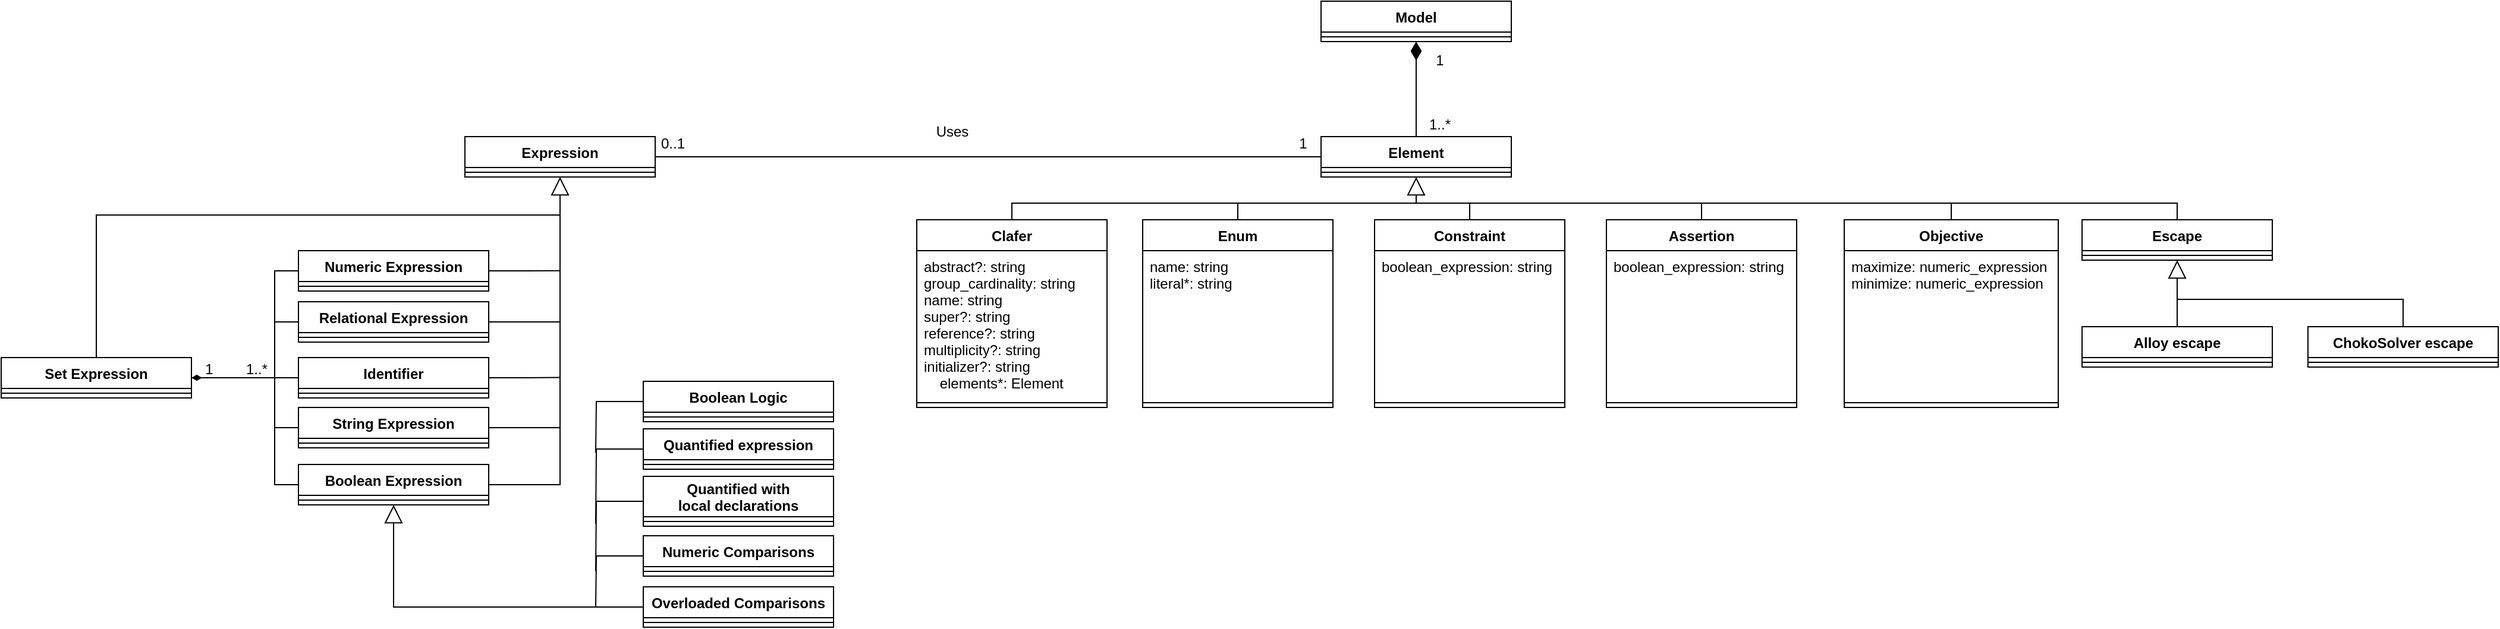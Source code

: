 <mxfile version="13.10.6" type="device"><diagram id="kyI6AQf94sHc3kQXd_hX" name="Page-1"><mxGraphModel dx="3220" dy="1318" grid="1" gridSize="10" guides="1" tooltips="1" connect="1" arrows="1" fold="1" page="1" pageScale="1" pageWidth="850" pageHeight="1100" math="0" shadow="0"><root><mxCell id="0"/><mxCell id="1" parent="0"/><mxCell id="6_1ebL0QXHzbD4ZMl8HH-31" style="edgeStyle=orthogonalEdgeStyle;rounded=0;orthogonalLoop=1;jettySize=auto;html=1;exitX=0.5;exitY=0;exitDx=0;exitDy=0;startSize=6;endArrow=none;endFill=0;endSize=13;" edge="1" parent="1" source="DoPdsjOJZY-5rlzn6Yje-1"><mxGeometry relative="1" as="geometry"><mxPoint x="400" y="450" as="targetPoint"/><Array as="points"><mxPoint x="60" y="450"/></Array></mxGeometry></mxCell><mxCell id="DoPdsjOJZY-5rlzn6Yje-1" value="Clafer" style="swimlane;fontStyle=1;align=center;verticalAlign=top;childLayout=stackLayout;horizontal=1;startSize=26;horizontalStack=0;resizeParent=1;resizeParentMax=0;resizeLast=0;collapsible=1;marginBottom=0;" parent="1" vertex="1"><mxGeometry x="-20" y="464" width="160" height="158" as="geometry"/></mxCell><mxCell id="DoPdsjOJZY-5rlzn6Yje-2" value="abstract?: string&#xA;group_cardinality: string&#xA;name: string&#xA;super?: string&#xA;reference?: string&#xA;multiplicity?: string&#xA;initializer?: string&#xA;    elements*: Element&#xA;&#xA;&#xA;" style="text;strokeColor=none;fillColor=none;align=left;verticalAlign=top;spacingLeft=4;spacingRight=4;overflow=hidden;rotatable=0;points=[[0,0.5],[1,0.5]];portConstraint=eastwest;" parent="DoPdsjOJZY-5rlzn6Yje-1" vertex="1"><mxGeometry y="26" width="160" height="124" as="geometry"/></mxCell><mxCell id="DoPdsjOJZY-5rlzn6Yje-3" value="" style="line;strokeWidth=1;fillColor=none;align=left;verticalAlign=middle;spacingTop=-1;spacingLeft=3;spacingRight=3;rotatable=0;labelPosition=right;points=[];portConstraint=eastwest;" parent="DoPdsjOJZY-5rlzn6Yje-1" vertex="1"><mxGeometry y="150" width="160" height="8" as="geometry"/></mxCell><mxCell id="6_1ebL0QXHzbD4ZMl8HH-29" style="edgeStyle=orthogonalEdgeStyle;rounded=0;orthogonalLoop=1;jettySize=auto;html=1;exitX=0.5;exitY=0;exitDx=0;exitDy=0;startSize=6;endArrow=diamondThin;endFill=1;endSize=13;entryX=0.5;entryY=1;entryDx=0;entryDy=0;" edge="1" parent="1" source="DoPdsjOJZY-5rlzn6Yje-5" target="6_1ebL0QXHzbD4ZMl8HH-1"><mxGeometry relative="1" as="geometry"><mxPoint x="2" y="300" as="targetPoint"/><Array as="points"><mxPoint x="400" y="320"/><mxPoint x="400" y="320"/></Array></mxGeometry></mxCell><mxCell id="6_1ebL0QXHzbD4ZMl8HH-38" style="edgeStyle=orthogonalEdgeStyle;rounded=0;orthogonalLoop=1;jettySize=auto;html=1;exitX=0;exitY=0.5;exitDx=0;exitDy=0;entryX=1;entryY=0.5;entryDx=0;entryDy=0;startSize=6;endArrow=none;endFill=0;endSize=13;strokeWidth=1;" edge="1" parent="1" source="DoPdsjOJZY-5rlzn6Yje-5" target="DoPdsjOJZY-5rlzn6Yje-37"><mxGeometry relative="1" as="geometry"/></mxCell><mxCell id="DoPdsjOJZY-5rlzn6Yje-5" value="Element" style="swimlane;fontStyle=1;align=center;verticalAlign=top;childLayout=stackLayout;horizontal=1;startSize=26;horizontalStack=0;resizeParent=1;resizeParentMax=0;resizeLast=0;collapsible=1;marginBottom=0;" parent="1" vertex="1"><mxGeometry x="320" y="394" width="160" height="34" as="geometry"/></mxCell><mxCell id="DoPdsjOJZY-5rlzn6Yje-7" value="" style="line;strokeWidth=1;fillColor=none;align=left;verticalAlign=middle;spacingTop=-1;spacingLeft=3;spacingRight=3;rotatable=0;labelPosition=right;points=[];portConstraint=eastwest;" parent="DoPdsjOJZY-5rlzn6Yje-5" vertex="1"><mxGeometry y="26" width="160" height="8" as="geometry"/></mxCell><mxCell id="6_1ebL0QXHzbD4ZMl8HH-32" style="edgeStyle=orthogonalEdgeStyle;rounded=0;orthogonalLoop=1;jettySize=auto;html=1;exitX=0.5;exitY=0;exitDx=0;exitDy=0;startSize=6;endArrow=none;endFill=0;endSize=13;" edge="1" parent="1" source="DoPdsjOJZY-5rlzn6Yje-9"><mxGeometry relative="1" as="geometry"><mxPoint x="250" y="450" as="targetPoint"/></mxGeometry></mxCell><mxCell id="DoPdsjOJZY-5rlzn6Yje-9" value="Enum" style="swimlane;fontStyle=1;align=center;verticalAlign=top;childLayout=stackLayout;horizontal=1;startSize=26;horizontalStack=0;resizeParent=1;resizeParentMax=0;resizeLast=0;collapsible=1;marginBottom=0;" parent="1" vertex="1"><mxGeometry x="170" y="464" width="160" height="158" as="geometry"/></mxCell><mxCell id="DoPdsjOJZY-5rlzn6Yje-10" value="name: string&#xA;literal*: string&#xA;" style="text;strokeColor=none;fillColor=none;align=left;verticalAlign=top;spacingLeft=4;spacingRight=4;overflow=hidden;rotatable=0;points=[[0,0.5],[1,0.5]];portConstraint=eastwest;" parent="DoPdsjOJZY-5rlzn6Yje-9" vertex="1"><mxGeometry y="26" width="160" height="124" as="geometry"/></mxCell><mxCell id="DoPdsjOJZY-5rlzn6Yje-11" value="" style="line;strokeWidth=1;fillColor=none;align=left;verticalAlign=middle;spacingTop=-1;spacingLeft=3;spacingRight=3;rotatable=0;labelPosition=right;points=[];portConstraint=eastwest;" parent="DoPdsjOJZY-5rlzn6Yje-9" vertex="1"><mxGeometry y="150" width="160" height="8" as="geometry"/></mxCell><mxCell id="6_1ebL0QXHzbD4ZMl8HH-33" style="edgeStyle=orthogonalEdgeStyle;rounded=0;orthogonalLoop=1;jettySize=auto;html=1;exitX=0.5;exitY=0;exitDx=0;exitDy=0;startSize=6;endArrow=none;endFill=0;endSize=13;" edge="1" parent="1" source="DoPdsjOJZY-5rlzn6Yje-12"><mxGeometry relative="1" as="geometry"><mxPoint x="445" y="450" as="targetPoint"/></mxGeometry></mxCell><mxCell id="DoPdsjOJZY-5rlzn6Yje-12" value="Constraint" style="swimlane;fontStyle=1;align=center;verticalAlign=top;childLayout=stackLayout;horizontal=1;startSize=26;horizontalStack=0;resizeParent=1;resizeParentMax=0;resizeLast=0;collapsible=1;marginBottom=0;" parent="1" vertex="1"><mxGeometry x="365" y="464" width="160" height="158" as="geometry"/></mxCell><mxCell id="DoPdsjOJZY-5rlzn6Yje-13" value="boolean_expression: string" style="text;strokeColor=none;fillColor=none;align=left;verticalAlign=top;spacingLeft=4;spacingRight=4;overflow=hidden;rotatable=0;points=[[0,0.5],[1,0.5]];portConstraint=eastwest;" parent="DoPdsjOJZY-5rlzn6Yje-12" vertex="1"><mxGeometry y="26" width="160" height="124" as="geometry"/></mxCell><mxCell id="DoPdsjOJZY-5rlzn6Yje-14" value="" style="line;strokeWidth=1;fillColor=none;align=left;verticalAlign=middle;spacingTop=-1;spacingLeft=3;spacingRight=3;rotatable=0;labelPosition=right;points=[];portConstraint=eastwest;" parent="DoPdsjOJZY-5rlzn6Yje-12" vertex="1"><mxGeometry y="150" width="160" height="8" as="geometry"/></mxCell><mxCell id="6_1ebL0QXHzbD4ZMl8HH-34" style="edgeStyle=orthogonalEdgeStyle;rounded=0;orthogonalLoop=1;jettySize=auto;html=1;exitX=0.5;exitY=0;exitDx=0;exitDy=0;startSize=6;endArrow=none;endFill=0;endSize=13;" edge="1" parent="1" source="DoPdsjOJZY-5rlzn6Yje-15"><mxGeometry relative="1" as="geometry"><mxPoint x="640" y="450" as="targetPoint"/></mxGeometry></mxCell><mxCell id="DoPdsjOJZY-5rlzn6Yje-15" value="Assertion" style="swimlane;fontStyle=1;align=center;verticalAlign=top;childLayout=stackLayout;horizontal=1;startSize=26;horizontalStack=0;resizeParent=1;resizeParentMax=0;resizeLast=0;collapsible=1;marginBottom=0;" parent="1" vertex="1"><mxGeometry x="560" y="464" width="160" height="158" as="geometry"/></mxCell><mxCell id="DoPdsjOJZY-5rlzn6Yje-16" value="boolean_expression: string" style="text;strokeColor=none;fillColor=none;align=left;verticalAlign=top;spacingLeft=4;spacingRight=4;overflow=hidden;rotatable=0;points=[[0,0.5],[1,0.5]];portConstraint=eastwest;" parent="DoPdsjOJZY-5rlzn6Yje-15" vertex="1"><mxGeometry y="26" width="160" height="124" as="geometry"/></mxCell><mxCell id="DoPdsjOJZY-5rlzn6Yje-17" value="" style="line;strokeWidth=1;fillColor=none;align=left;verticalAlign=middle;spacingTop=-1;spacingLeft=3;spacingRight=3;rotatable=0;labelPosition=right;points=[];portConstraint=eastwest;" parent="DoPdsjOJZY-5rlzn6Yje-15" vertex="1"><mxGeometry y="150" width="160" height="8" as="geometry"/></mxCell><mxCell id="6_1ebL0QXHzbD4ZMl8HH-35" style="edgeStyle=orthogonalEdgeStyle;rounded=0;orthogonalLoop=1;jettySize=auto;html=1;exitX=0.5;exitY=0;exitDx=0;exitDy=0;startSize=6;endArrow=none;endFill=0;endSize=13;" edge="1" parent="1" source="DoPdsjOJZY-5rlzn6Yje-18"><mxGeometry relative="1" as="geometry"><mxPoint x="850" y="450" as="targetPoint"/></mxGeometry></mxCell><mxCell id="DoPdsjOJZY-5rlzn6Yje-18" value="Objective" style="swimlane;fontStyle=1;align=center;verticalAlign=top;childLayout=stackLayout;horizontal=1;startSize=26;horizontalStack=0;resizeParent=1;resizeParentMax=0;resizeLast=0;collapsible=1;marginBottom=0;" parent="1" vertex="1"><mxGeometry x="760" y="464" width="180" height="158" as="geometry"/></mxCell><mxCell id="DoPdsjOJZY-5rlzn6Yje-19" value="maximize: numeric_expression&#xA;minimize: numeric_expression&#xA;&#xA;" style="text;strokeColor=none;fillColor=none;align=left;verticalAlign=top;spacingLeft=4;spacingRight=4;overflow=hidden;rotatable=0;points=[[0,0.5],[1,0.5]];portConstraint=eastwest;" parent="DoPdsjOJZY-5rlzn6Yje-18" vertex="1"><mxGeometry y="26" width="180" height="124" as="geometry"/></mxCell><mxCell id="DoPdsjOJZY-5rlzn6Yje-20" value="" style="line;strokeWidth=1;fillColor=none;align=left;verticalAlign=middle;spacingTop=-1;spacingLeft=3;spacingRight=3;rotatable=0;labelPosition=right;points=[];portConstraint=eastwest;" parent="DoPdsjOJZY-5rlzn6Yje-18" vertex="1"><mxGeometry y="150" width="180" height="8" as="geometry"/></mxCell><mxCell id="6_1ebL0QXHzbD4ZMl8HH-30" style="edgeStyle=orthogonalEdgeStyle;rounded=0;orthogonalLoop=1;jettySize=auto;html=1;exitX=0.5;exitY=0;exitDx=0;exitDy=0;entryX=0.5;entryY=1;entryDx=0;entryDy=0;startSize=6;endArrow=block;endFill=0;endSize=13;" edge="1" parent="1" source="DoPdsjOJZY-5rlzn6Yje-21" target="DoPdsjOJZY-5rlzn6Yje-5"><mxGeometry relative="1" as="geometry"><Array as="points"><mxPoint x="1040" y="450"/><mxPoint x="400" y="450"/></Array></mxGeometry></mxCell><mxCell id="DoPdsjOJZY-5rlzn6Yje-21" value="Escape" style="swimlane;fontStyle=1;align=center;verticalAlign=top;childLayout=stackLayout;horizontal=1;startSize=26;horizontalStack=0;resizeParent=1;resizeParentMax=0;resizeLast=0;collapsible=1;marginBottom=0;" parent="1" vertex="1"><mxGeometry x="960" y="464" width="160" height="34" as="geometry"/></mxCell><mxCell id="DoPdsjOJZY-5rlzn6Yje-23" value="" style="line;strokeWidth=1;fillColor=none;align=left;verticalAlign=middle;spacingTop=-1;spacingLeft=3;spacingRight=3;rotatable=0;labelPosition=right;points=[];portConstraint=eastwest;" parent="DoPdsjOJZY-5rlzn6Yje-21" vertex="1"><mxGeometry y="26" width="160" height="8" as="geometry"/></mxCell><mxCell id="6_1ebL0QXHzbD4ZMl8HH-37" style="edgeStyle=orthogonalEdgeStyle;rounded=0;orthogonalLoop=1;jettySize=auto;html=1;exitX=0.5;exitY=0;exitDx=0;exitDy=0;startSize=6;endArrow=none;endFill=0;endSize=13;" edge="1" parent="1" source="DoPdsjOJZY-5rlzn6Yje-24"><mxGeometry relative="1" as="geometry"><mxPoint x="1040" y="530" as="targetPoint"/></mxGeometry></mxCell><mxCell id="DoPdsjOJZY-5rlzn6Yje-24" value="Alloy escape" style="swimlane;fontStyle=1;align=center;verticalAlign=top;childLayout=stackLayout;horizontal=1;startSize=26;horizontalStack=0;resizeParent=1;resizeParentMax=0;resizeLast=0;collapsible=1;marginBottom=0;" parent="1" vertex="1"><mxGeometry x="960" y="554" width="160" height="34" as="geometry"/></mxCell><mxCell id="DoPdsjOJZY-5rlzn6Yje-26" value="" style="line;strokeWidth=1;fillColor=none;align=left;verticalAlign=middle;spacingTop=-1;spacingLeft=3;spacingRight=3;rotatable=0;labelPosition=right;points=[];portConstraint=eastwest;" parent="DoPdsjOJZY-5rlzn6Yje-24" vertex="1"><mxGeometry y="26" width="160" height="8" as="geometry"/></mxCell><mxCell id="6_1ebL0QXHzbD4ZMl8HH-36" style="edgeStyle=orthogonalEdgeStyle;rounded=0;orthogonalLoop=1;jettySize=auto;html=1;exitX=0.5;exitY=0;exitDx=0;exitDy=0;entryX=0.5;entryY=1;entryDx=0;entryDy=0;startSize=6;endArrow=block;endFill=0;endSize=13;" edge="1" parent="1" source="DoPdsjOJZY-5rlzn6Yje-27" target="DoPdsjOJZY-5rlzn6Yje-21"><mxGeometry relative="1" as="geometry"/></mxCell><mxCell id="DoPdsjOJZY-5rlzn6Yje-27" value="ChokoSolver escape" style="swimlane;fontStyle=1;align=center;verticalAlign=top;childLayout=stackLayout;horizontal=1;startSize=26;horizontalStack=0;resizeParent=1;resizeParentMax=0;resizeLast=0;collapsible=1;marginBottom=0;" parent="1" vertex="1"><mxGeometry x="1150" y="554" width="160" height="34" as="geometry"/></mxCell><mxCell id="DoPdsjOJZY-5rlzn6Yje-29" value="" style="line;strokeWidth=1;fillColor=none;align=left;verticalAlign=middle;spacingTop=-1;spacingLeft=3;spacingRight=3;rotatable=0;labelPosition=right;points=[];portConstraint=eastwest;" parent="DoPdsjOJZY-5rlzn6Yje-27" vertex="1"><mxGeometry y="26" width="160" height="8" as="geometry"/></mxCell><mxCell id="DoPdsjOJZY-5rlzn6Yje-37" value="Expression" style="swimlane;fontStyle=1;align=center;verticalAlign=top;childLayout=stackLayout;horizontal=1;startSize=26;horizontalStack=0;resizeParent=1;resizeParentMax=0;resizeLast=0;collapsible=1;marginBottom=0;" parent="1" vertex="1"><mxGeometry x="-400" y="394" width="160" height="34" as="geometry"/></mxCell><mxCell id="DoPdsjOJZY-5rlzn6Yje-38" value="" style="line;strokeWidth=1;fillColor=none;align=left;verticalAlign=middle;spacingTop=-1;spacingLeft=3;spacingRight=3;rotatable=0;labelPosition=right;points=[];portConstraint=eastwest;" parent="DoPdsjOJZY-5rlzn6Yje-37" vertex="1"><mxGeometry y="26" width="160" height="8" as="geometry"/></mxCell><mxCell id="6_1ebL0QXHzbD4ZMl8HH-50" style="edgeStyle=orthogonalEdgeStyle;rounded=0;orthogonalLoop=1;jettySize=auto;html=1;exitX=1;exitY=0.5;exitDx=0;exitDy=0;startSize=6;endArrow=none;endFill=0;endSize=13;strokeWidth=1;" edge="1" parent="1" source="DoPdsjOJZY-5rlzn6Yje-39"><mxGeometry relative="1" as="geometry"><mxPoint x="-320" y="506.93" as="targetPoint"/><Array as="points"><mxPoint x="-350" y="507"/></Array></mxGeometry></mxCell><mxCell id="DoPdsjOJZY-5rlzn6Yje-39" value="Numeric Expression" style="swimlane;fontStyle=1;align=center;verticalAlign=top;childLayout=stackLayout;horizontal=1;startSize=26;horizontalStack=0;resizeParent=1;resizeParentMax=0;resizeLast=0;collapsible=1;marginBottom=0;" parent="1" vertex="1"><mxGeometry x="-540" y="490" width="160" height="34" as="geometry"/></mxCell><mxCell id="DoPdsjOJZY-5rlzn6Yje-40" value="" style="line;strokeWidth=1;fillColor=none;align=left;verticalAlign=middle;spacingTop=-1;spacingLeft=3;spacingRight=3;rotatable=0;labelPosition=right;points=[];portConstraint=eastwest;" parent="DoPdsjOJZY-5rlzn6Yje-39" vertex="1"><mxGeometry y="26" width="160" height="8" as="geometry"/></mxCell><mxCell id="6_1ebL0QXHzbD4ZMl8HH-46" style="edgeStyle=orthogonalEdgeStyle;rounded=0;orthogonalLoop=1;jettySize=auto;html=1;exitX=1;exitY=0.5;exitDx=0;exitDy=0;entryX=0.5;entryY=1;entryDx=0;entryDy=0;startSize=6;endArrow=block;endFill=0;endSize=13;strokeWidth=1;" edge="1" parent="1" source="DoPdsjOJZY-5rlzn6Yje-41" target="DoPdsjOJZY-5rlzn6Yje-37"><mxGeometry relative="1" as="geometry"/></mxCell><mxCell id="6_1ebL0QXHzbD4ZMl8HH-56" style="edgeStyle=orthogonalEdgeStyle;rounded=0;orthogonalLoop=1;jettySize=auto;html=1;exitX=0;exitY=0.5;exitDx=0;exitDy=0;startArrow=none;startFill=0;startSize=6;endArrow=none;endFill=0;endSize=13;strokeWidth=1;" edge="1" parent="1" source="DoPdsjOJZY-5rlzn6Yje-41"><mxGeometry relative="1" as="geometry"><mxPoint x="-560" y="630" as="targetPoint"/></mxGeometry></mxCell><mxCell id="DoPdsjOJZY-5rlzn6Yje-41" value="Boolean Expression" style="swimlane;fontStyle=1;align=center;verticalAlign=top;childLayout=stackLayout;horizontal=1;startSize=26;horizontalStack=0;resizeParent=1;resizeParentMax=0;resizeLast=0;collapsible=1;marginBottom=0;" parent="1" vertex="1"><mxGeometry x="-540" y="670" width="160" height="34" as="geometry"/></mxCell><mxCell id="DoPdsjOJZY-5rlzn6Yje-42" value="" style="line;strokeWidth=1;fillColor=none;align=left;verticalAlign=middle;spacingTop=-1;spacingLeft=3;spacingRight=3;rotatable=0;labelPosition=right;points=[];portConstraint=eastwest;" parent="DoPdsjOJZY-5rlzn6Yje-41" vertex="1"><mxGeometry y="26" width="160" height="8" as="geometry"/></mxCell><mxCell id="6_1ebL0QXHzbD4ZMl8HH-47" style="edgeStyle=orthogonalEdgeStyle;rounded=0;orthogonalLoop=1;jettySize=auto;html=1;exitX=1;exitY=0.5;exitDx=0;exitDy=0;startSize=6;endArrow=none;endFill=0;endSize=13;strokeWidth=1;" edge="1" parent="1" source="DoPdsjOJZY-5rlzn6Yje-43"><mxGeometry relative="1" as="geometry"><mxPoint x="-320" y="639" as="targetPoint"/></mxGeometry></mxCell><mxCell id="6_1ebL0QXHzbD4ZMl8HH-55" style="edgeStyle=orthogonalEdgeStyle;rounded=0;orthogonalLoop=1;jettySize=auto;html=1;exitX=0;exitY=0.5;exitDx=0;exitDy=0;startArrow=none;startFill=0;startSize=6;endArrow=none;endFill=0;endSize=13;strokeWidth=1;" edge="1" parent="1" source="DoPdsjOJZY-5rlzn6Yje-43"><mxGeometry relative="1" as="geometry"><mxPoint x="-560" y="590" as="targetPoint"/></mxGeometry></mxCell><mxCell id="DoPdsjOJZY-5rlzn6Yje-43" value="String Expression" style="swimlane;fontStyle=1;align=center;verticalAlign=top;childLayout=stackLayout;horizontal=1;startSize=26;horizontalStack=0;resizeParent=1;resizeParentMax=0;resizeLast=0;collapsible=1;marginBottom=0;" parent="1" vertex="1"><mxGeometry x="-540" y="622" width="160" height="34" as="geometry"/></mxCell><mxCell id="DoPdsjOJZY-5rlzn6Yje-44" value="" style="line;strokeWidth=1;fillColor=none;align=left;verticalAlign=middle;spacingTop=-1;spacingLeft=3;spacingRight=3;rotatable=0;labelPosition=right;points=[];portConstraint=eastwest;" parent="DoPdsjOJZY-5rlzn6Yje-43" vertex="1"><mxGeometry y="26" width="160" height="8" as="geometry"/></mxCell><mxCell id="6_1ebL0QXHzbD4ZMl8HH-51" style="edgeStyle=orthogonalEdgeStyle;rounded=0;orthogonalLoop=1;jettySize=auto;html=1;exitX=0.5;exitY=0;exitDx=0;exitDy=0;startSize=6;endArrow=none;endFill=0;endSize=13;strokeWidth=1;" edge="1" parent="1" source="DoPdsjOJZY-5rlzn6Yje-45"><mxGeometry relative="1" as="geometry"><mxPoint x="-320" y="460" as="targetPoint"/><Array as="points"><mxPoint x="-710" y="460"/></Array></mxGeometry></mxCell><mxCell id="6_1ebL0QXHzbD4ZMl8HH-52" style="edgeStyle=orthogonalEdgeStyle;rounded=0;orthogonalLoop=1;jettySize=auto;html=1;exitX=1;exitY=0.5;exitDx=0;exitDy=0;entryX=0;entryY=0.5;entryDx=0;entryDy=0;startSize=6;endArrow=none;endFill=0;endSize=13;strokeWidth=1;startArrow=diamondThin;startFill=1;" edge="1" parent="1" source="DoPdsjOJZY-5rlzn6Yje-45" target="DoPdsjOJZY-5rlzn6Yje-39"><mxGeometry relative="1" as="geometry"><Array as="points"><mxPoint x="-560" y="597"/><mxPoint x="-560" y="507"/></Array></mxGeometry></mxCell><mxCell id="DoPdsjOJZY-5rlzn6Yje-45" value="Set Expression" style="swimlane;fontStyle=1;align=center;verticalAlign=top;childLayout=stackLayout;horizontal=1;startSize=26;horizontalStack=0;resizeParent=1;resizeParentMax=0;resizeLast=0;collapsible=1;marginBottom=0;" parent="1" vertex="1"><mxGeometry x="-790" y="580" width="160" height="34" as="geometry"/></mxCell><mxCell id="DoPdsjOJZY-5rlzn6Yje-46" value="" style="line;strokeWidth=1;fillColor=none;align=left;verticalAlign=middle;spacingTop=-1;spacingLeft=3;spacingRight=3;rotatable=0;labelPosition=right;points=[];portConstraint=eastwest;" parent="DoPdsjOJZY-5rlzn6Yje-45" vertex="1"><mxGeometry y="26" width="160" height="8" as="geometry"/></mxCell><mxCell id="6_1ebL0QXHzbD4ZMl8HH-49" style="edgeStyle=orthogonalEdgeStyle;rounded=0;orthogonalLoop=1;jettySize=auto;html=1;exitX=1;exitY=0.5;exitDx=0;exitDy=0;startSize=6;endArrow=none;endFill=0;endSize=13;strokeWidth=1;" edge="1" parent="1" source="DoPdsjOJZY-5rlzn6Yje-47"><mxGeometry relative="1" as="geometry"><mxPoint x="-320" y="549.953" as="targetPoint"/></mxGeometry></mxCell><mxCell id="6_1ebL0QXHzbD4ZMl8HH-53" style="edgeStyle=orthogonalEdgeStyle;rounded=0;orthogonalLoop=1;jettySize=auto;html=1;exitX=0;exitY=0.5;exitDx=0;exitDy=0;startArrow=none;startFill=0;startSize=6;endArrow=none;endFill=0;endSize=13;strokeWidth=1;" edge="1" parent="1" source="DoPdsjOJZY-5rlzn6Yje-47"><mxGeometry relative="1" as="geometry"><mxPoint x="-560" y="550" as="targetPoint"/></mxGeometry></mxCell><mxCell id="DoPdsjOJZY-5rlzn6Yje-47" value="Relational Expression" style="swimlane;fontStyle=1;align=center;verticalAlign=top;childLayout=stackLayout;horizontal=1;startSize=26;horizontalStack=0;resizeParent=1;resizeParentMax=0;resizeLast=0;collapsible=1;marginBottom=0;" parent="1" vertex="1"><mxGeometry x="-540" y="533" width="160" height="34" as="geometry"/></mxCell><mxCell id="DoPdsjOJZY-5rlzn6Yje-48" value="" style="line;strokeWidth=1;fillColor=none;align=left;verticalAlign=middle;spacingTop=-1;spacingLeft=3;spacingRight=3;rotatable=0;labelPosition=right;points=[];portConstraint=eastwest;" parent="DoPdsjOJZY-5rlzn6Yje-47" vertex="1"><mxGeometry y="26" width="160" height="8" as="geometry"/></mxCell><mxCell id="6_1ebL0QXHzbD4ZMl8HH-48" style="edgeStyle=orthogonalEdgeStyle;rounded=0;orthogonalLoop=1;jettySize=auto;html=1;exitX=1;exitY=0.5;exitDx=0;exitDy=0;startSize=6;endArrow=none;endFill=0;endSize=13;strokeWidth=1;" edge="1" parent="1" source="DoPdsjOJZY-5rlzn6Yje-49"><mxGeometry relative="1" as="geometry"><mxPoint x="-320" y="596.759" as="targetPoint"/><Array as="points"><mxPoint x="-350" y="597"/></Array></mxGeometry></mxCell><mxCell id="6_1ebL0QXHzbD4ZMl8HH-54" style="edgeStyle=orthogonalEdgeStyle;rounded=0;orthogonalLoop=1;jettySize=auto;html=1;exitX=0;exitY=0.5;exitDx=0;exitDy=0;startArrow=none;startFill=0;startSize=6;endArrow=none;endFill=0;endSize=13;strokeWidth=1;" edge="1" parent="1" source="DoPdsjOJZY-5rlzn6Yje-49"><mxGeometry relative="1" as="geometry"><mxPoint x="-560" y="597.068" as="targetPoint"/></mxGeometry></mxCell><mxCell id="DoPdsjOJZY-5rlzn6Yje-49" value="Identifier" style="swimlane;fontStyle=1;align=center;verticalAlign=top;childLayout=stackLayout;horizontal=1;startSize=26;horizontalStack=0;resizeParent=1;resizeParentMax=0;resizeLast=0;collapsible=1;marginBottom=0;" parent="1" vertex="1"><mxGeometry x="-540" y="580" width="160" height="34" as="geometry"/></mxCell><mxCell id="DoPdsjOJZY-5rlzn6Yje-50" value="" style="line;strokeWidth=1;fillColor=none;align=left;verticalAlign=middle;spacingTop=-1;spacingLeft=3;spacingRight=3;rotatable=0;labelPosition=right;points=[];portConstraint=eastwest;" parent="DoPdsjOJZY-5rlzn6Yje-49" vertex="1"><mxGeometry y="26" width="160" height="8" as="geometry"/></mxCell><mxCell id="6_1ebL0QXHzbD4ZMl8HH-18" style="edgeStyle=orthogonalEdgeStyle;rounded=0;orthogonalLoop=1;jettySize=auto;html=1;exitX=0;exitY=0.5;exitDx=0;exitDy=0;endArrow=none;endFill=0;" edge="1" parent="1" source="DoPdsjOJZY-5rlzn6Yje-58"><mxGeometry relative="1" as="geometry"><mxPoint x="-290" y="660" as="targetPoint"/></mxGeometry></mxCell><mxCell id="DoPdsjOJZY-5rlzn6Yje-58" value="Boolean Logic" style="swimlane;fontStyle=1;align=center;verticalAlign=top;childLayout=stackLayout;horizontal=1;startSize=26;horizontalStack=0;resizeParent=1;resizeParentMax=0;resizeLast=0;collapsible=1;marginBottom=0;" parent="1" vertex="1"><mxGeometry x="-250" y="600" width="160" height="34" as="geometry"/></mxCell><mxCell id="DoPdsjOJZY-5rlzn6Yje-59" value="" style="line;strokeWidth=1;fillColor=none;align=left;verticalAlign=middle;spacingTop=-1;spacingLeft=3;spacingRight=3;rotatable=0;labelPosition=right;points=[];portConstraint=eastwest;" parent="DoPdsjOJZY-5rlzn6Yje-58" vertex="1"><mxGeometry y="26" width="160" height="8" as="geometry"/></mxCell><mxCell id="6_1ebL0QXHzbD4ZMl8HH-21" style="edgeStyle=orthogonalEdgeStyle;rounded=0;orthogonalLoop=1;jettySize=auto;html=1;exitX=0;exitY=0.5;exitDx=0;exitDy=0;endArrow=none;endFill=0;" edge="1" parent="1" source="DoPdsjOJZY-5rlzn6Yje-60"><mxGeometry relative="1" as="geometry"><mxPoint x="-290" y="720" as="targetPoint"/></mxGeometry></mxCell><mxCell id="DoPdsjOJZY-5rlzn6Yje-60" value="Quantified expression" style="swimlane;fontStyle=1;align=center;verticalAlign=top;childLayout=stackLayout;horizontal=1;startSize=26;horizontalStack=0;resizeParent=1;resizeParentMax=0;resizeLast=0;collapsible=1;marginBottom=0;" parent="1" vertex="1"><mxGeometry x="-250" y="640" width="160" height="34" as="geometry"/></mxCell><mxCell id="DoPdsjOJZY-5rlzn6Yje-61" value="" style="line;strokeWidth=1;fillColor=none;align=left;verticalAlign=middle;spacingTop=-1;spacingLeft=3;spacingRight=3;rotatable=0;labelPosition=right;points=[];portConstraint=eastwest;" parent="DoPdsjOJZY-5rlzn6Yje-60" vertex="1"><mxGeometry y="26" width="160" height="8" as="geometry"/></mxCell><mxCell id="6_1ebL0QXHzbD4ZMl8HH-22" style="edgeStyle=orthogonalEdgeStyle;rounded=0;orthogonalLoop=1;jettySize=auto;html=1;exitX=0;exitY=0.5;exitDx=0;exitDy=0;endArrow=none;endFill=0;" edge="1" parent="1" source="DoPdsjOJZY-5rlzn6Yje-62"><mxGeometry relative="1" as="geometry"><mxPoint x="-290" y="760" as="targetPoint"/></mxGeometry></mxCell><mxCell id="DoPdsjOJZY-5rlzn6Yje-62" value="Quantified with &#xA;local declarations" style="swimlane;fontStyle=1;align=center;verticalAlign=middle;childLayout=stackLayout;horizontal=1;startSize=34;horizontalStack=0;resizeParent=1;resizeParentMax=0;resizeLast=0;collapsible=1;marginBottom=0;" parent="1" vertex="1"><mxGeometry x="-250" y="680" width="160" height="42" as="geometry"/></mxCell><mxCell id="DoPdsjOJZY-5rlzn6Yje-63" value="" style="line;strokeWidth=1;fillColor=none;align=left;verticalAlign=middle;spacingTop=-1;spacingLeft=3;spacingRight=3;rotatable=0;labelPosition=right;points=[];portConstraint=eastwest;" parent="DoPdsjOJZY-5rlzn6Yje-62" vertex="1"><mxGeometry y="34" width="160" height="8" as="geometry"/></mxCell><mxCell id="6_1ebL0QXHzbD4ZMl8HH-23" style="edgeStyle=orthogonalEdgeStyle;rounded=0;orthogonalLoop=1;jettySize=auto;html=1;exitX=0;exitY=0.5;exitDx=0;exitDy=0;endArrow=none;endFill=0;" edge="1" parent="1" source="DoPdsjOJZY-5rlzn6Yje-65"><mxGeometry relative="1" as="geometry"><mxPoint x="-290" y="790" as="targetPoint"/></mxGeometry></mxCell><mxCell id="DoPdsjOJZY-5rlzn6Yje-65" value="Numeric Comparisons" style="swimlane;fontStyle=1;align=center;verticalAlign=top;childLayout=stackLayout;horizontal=1;startSize=26;horizontalStack=0;resizeParent=1;resizeParentMax=0;resizeLast=0;collapsible=1;marginBottom=0;" parent="1" vertex="1"><mxGeometry x="-250" y="730" width="160" height="34" as="geometry"/></mxCell><mxCell id="DoPdsjOJZY-5rlzn6Yje-66" value="" style="line;strokeWidth=1;fillColor=none;align=left;verticalAlign=middle;spacingTop=-1;spacingLeft=3;spacingRight=3;rotatable=0;labelPosition=right;points=[];portConstraint=eastwest;" parent="DoPdsjOJZY-5rlzn6Yje-65" vertex="1"><mxGeometry y="26" width="160" height="8" as="geometry"/></mxCell><mxCell id="6_1ebL0QXHzbD4ZMl8HH-17" style="edgeStyle=orthogonalEdgeStyle;rounded=0;orthogonalLoop=1;jettySize=auto;html=1;exitX=0;exitY=0.5;exitDx=0;exitDy=0;entryX=0.5;entryY=1;entryDx=0;entryDy=0;endArrow=block;endFill=0;strokeWidth=1;endSize=13;" edge="1" parent="1" source="DoPdsjOJZY-5rlzn6Yje-67" target="DoPdsjOJZY-5rlzn6Yje-41"><mxGeometry relative="1" as="geometry"><Array as="points"><mxPoint x="-460" y="790"/></Array></mxGeometry></mxCell><mxCell id="DoPdsjOJZY-5rlzn6Yje-67" value="Overloaded Comparisons" style="swimlane;fontStyle=1;align=center;verticalAlign=top;childLayout=stackLayout;horizontal=1;startSize=26;horizontalStack=0;resizeParent=1;resizeParentMax=0;resizeLast=0;collapsible=1;marginBottom=0;" parent="1" vertex="1"><mxGeometry x="-250" y="773" width="160" height="34" as="geometry"/></mxCell><mxCell id="DoPdsjOJZY-5rlzn6Yje-68" value="" style="line;strokeWidth=1;fillColor=none;align=left;verticalAlign=middle;spacingTop=-1;spacingLeft=3;spacingRight=3;rotatable=0;labelPosition=right;points=[];portConstraint=eastwest;" parent="DoPdsjOJZY-5rlzn6Yje-67" vertex="1"><mxGeometry y="26" width="160" height="8" as="geometry"/></mxCell><mxCell id="6_1ebL0QXHzbD4ZMl8HH-1" value="Model" style="swimlane;fontStyle=1;align=center;verticalAlign=top;childLayout=stackLayout;horizontal=1;startSize=26;horizontalStack=0;resizeParent=1;resizeParentMax=0;resizeLast=0;collapsible=1;marginBottom=0;" vertex="1" parent="1"><mxGeometry x="320" y="280" width="160" height="34" as="geometry"/></mxCell><mxCell id="6_1ebL0QXHzbD4ZMl8HH-2" value="" style="line;strokeWidth=1;fillColor=none;align=left;verticalAlign=middle;spacingTop=-1;spacingLeft=3;spacingRight=3;rotatable=0;labelPosition=right;points=[];portConstraint=eastwest;" vertex="1" parent="6_1ebL0QXHzbD4ZMl8HH-1"><mxGeometry y="26" width="160" height="8" as="geometry"/></mxCell><mxCell id="6_1ebL0QXHzbD4ZMl8HH-39" value="1" style="text;html=1;strokeColor=none;fillColor=none;align=center;verticalAlign=middle;whiteSpace=wrap;rounded=0;" vertex="1" parent="1"><mxGeometry x="405" y="320" width="30" height="20" as="geometry"/></mxCell><mxCell id="6_1ebL0QXHzbD4ZMl8HH-40" value="1..*" style="text;html=1;strokeColor=none;fillColor=none;align=center;verticalAlign=middle;whiteSpace=wrap;rounded=0;" vertex="1" parent="1"><mxGeometry x="400" y="374" width="40" height="20" as="geometry"/></mxCell><mxCell id="6_1ebL0QXHzbD4ZMl8HH-41" value="Uses" style="text;html=1;strokeColor=none;fillColor=none;align=center;verticalAlign=middle;whiteSpace=wrap;rounded=0;" vertex="1" parent="1"><mxGeometry x="-10" y="380" width="40" height="20" as="geometry"/></mxCell><mxCell id="6_1ebL0QXHzbD4ZMl8HH-42" value="1" style="text;html=1;strokeColor=none;fillColor=none;align=center;verticalAlign=middle;whiteSpace=wrap;rounded=0;" vertex="1" parent="1"><mxGeometry x="290" y="390" width="30" height="20" as="geometry"/></mxCell><mxCell id="6_1ebL0QXHzbD4ZMl8HH-43" value="0..1" style="text;html=1;strokeColor=none;fillColor=none;align=center;verticalAlign=middle;whiteSpace=wrap;rounded=0;" vertex="1" parent="1"><mxGeometry x="-240" y="390" width="30" height="20" as="geometry"/></mxCell><mxCell id="6_1ebL0QXHzbD4ZMl8HH-57" value="1" style="text;html=1;strokeColor=none;fillColor=none;align=center;verticalAlign=middle;whiteSpace=wrap;rounded=0;" vertex="1" parent="1"><mxGeometry x="-630" y="580" width="30" height="20" as="geometry"/></mxCell><mxCell id="6_1ebL0QXHzbD4ZMl8HH-58" value="1..*" style="text;html=1;strokeColor=none;fillColor=none;align=center;verticalAlign=middle;whiteSpace=wrap;rounded=0;" vertex="1" parent="1"><mxGeometry x="-590" y="580" width="30" height="20" as="geometry"/></mxCell></root></mxGraphModel></diagram></mxfile>